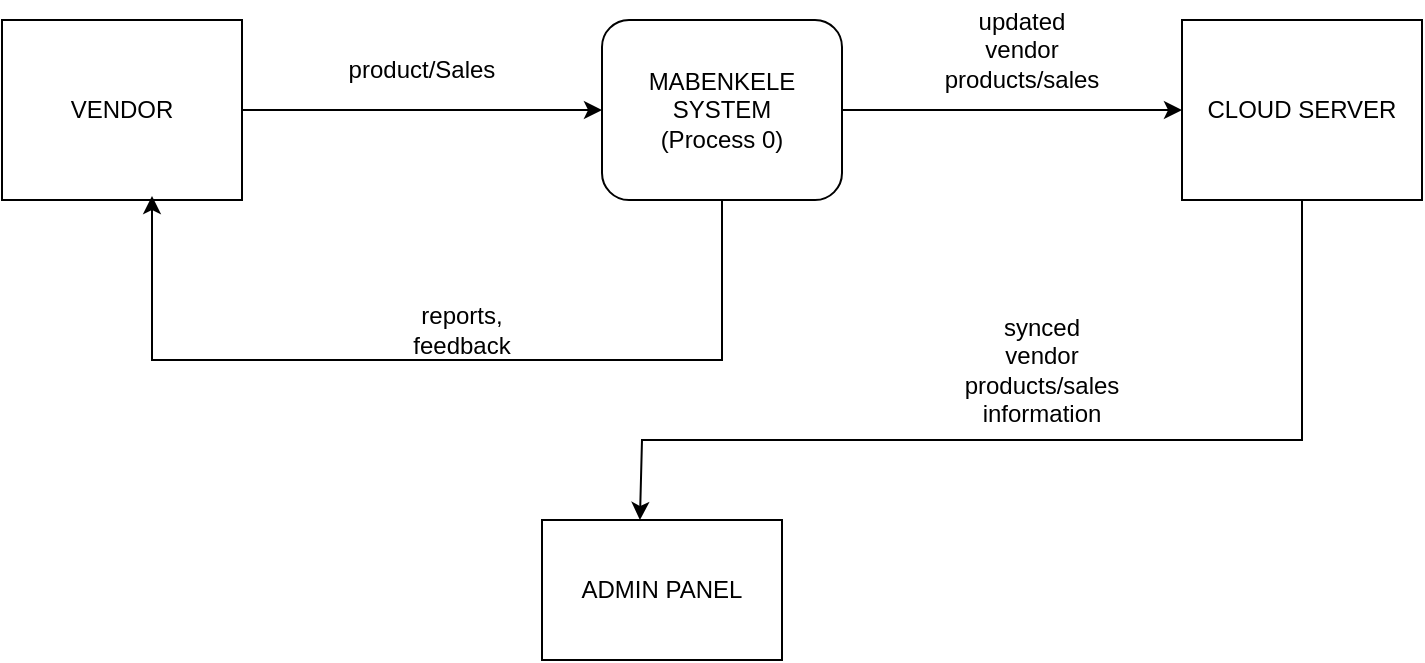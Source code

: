 <mxfile version="26.2.2">
  <diagram name="Page-1" id="q7ShiJGQbrmditJaLA6e">
    <mxGraphModel dx="1097" dy="521" grid="1" gridSize="10" guides="1" tooltips="1" connect="1" arrows="1" fold="1" page="1" pageScale="1" pageWidth="850" pageHeight="1100" math="0" shadow="0">
      <root>
        <mxCell id="0" />
        <mxCell id="1" parent="0" />
        <mxCell id="NV54QwJdPiiaCACP-lNe-1" value="MABENKELE SYSTEM&lt;div&gt;(Process 0)&lt;/div&gt;" style="rounded=1;whiteSpace=wrap;html=1;" vertex="1" parent="1">
          <mxGeometry x="380" y="100" width="120" height="90" as="geometry" />
        </mxCell>
        <mxCell id="NV54QwJdPiiaCACP-lNe-2" value="VENDOR" style="rounded=0;whiteSpace=wrap;html=1;" vertex="1" parent="1">
          <mxGeometry x="80" y="100" width="120" height="90" as="geometry" />
        </mxCell>
        <mxCell id="NV54QwJdPiiaCACP-lNe-3" value="CLOUD SERVER" style="rounded=0;whiteSpace=wrap;html=1;" vertex="1" parent="1">
          <mxGeometry x="670" y="100" width="120" height="90" as="geometry" />
        </mxCell>
        <mxCell id="NV54QwJdPiiaCACP-lNe-4" value="ADMIN PANEL" style="rounded=0;whiteSpace=wrap;html=1;" vertex="1" parent="1">
          <mxGeometry x="350" y="350" width="120" height="70" as="geometry" />
        </mxCell>
        <mxCell id="NV54QwJdPiiaCACP-lNe-5" value="" style="endArrow=classic;html=1;rounded=0;exitX=1;exitY=0.5;exitDx=0;exitDy=0;entryX=0;entryY=0.5;entryDx=0;entryDy=0;" edge="1" parent="1" source="NV54QwJdPiiaCACP-lNe-2" target="NV54QwJdPiiaCACP-lNe-1">
          <mxGeometry width="50" height="50" relative="1" as="geometry">
            <mxPoint x="220" y="150" as="sourcePoint" />
            <mxPoint x="370" y="130" as="targetPoint" />
          </mxGeometry>
        </mxCell>
        <mxCell id="NV54QwJdPiiaCACP-lNe-6" value="product/Sales" style="text;html=1;align=center;verticalAlign=middle;whiteSpace=wrap;rounded=0;" vertex="1" parent="1">
          <mxGeometry x="250" y="110" width="80" height="30" as="geometry" />
        </mxCell>
        <mxCell id="NV54QwJdPiiaCACP-lNe-7" value="" style="endArrow=classic;html=1;rounded=0;entryX=0;entryY=0.5;entryDx=0;entryDy=0;exitX=1;exitY=0.5;exitDx=0;exitDy=0;" edge="1" parent="1" source="NV54QwJdPiiaCACP-lNe-1" target="NV54QwJdPiiaCACP-lNe-3">
          <mxGeometry width="50" height="50" relative="1" as="geometry">
            <mxPoint x="510" y="140" as="sourcePoint" />
            <mxPoint x="560" y="90" as="targetPoint" />
          </mxGeometry>
        </mxCell>
        <mxCell id="NV54QwJdPiiaCACP-lNe-8" value="updated vendor products/sales" style="text;html=1;align=center;verticalAlign=middle;whiteSpace=wrap;rounded=0;" vertex="1" parent="1">
          <mxGeometry x="560" y="90" width="60" height="50" as="geometry" />
        </mxCell>
        <mxCell id="NV54QwJdPiiaCACP-lNe-10" value="" style="endArrow=classic;html=1;rounded=0;exitX=0.5;exitY=1;exitDx=0;exitDy=0;entryX=0.625;entryY=0.978;entryDx=0;entryDy=0;entryPerimeter=0;" edge="1" parent="1" source="NV54QwJdPiiaCACP-lNe-1" target="NV54QwJdPiiaCACP-lNe-2">
          <mxGeometry width="50" height="50" relative="1" as="geometry">
            <mxPoint x="350" y="290" as="sourcePoint" />
            <mxPoint x="160" y="240" as="targetPoint" />
            <Array as="points">
              <mxPoint x="440" y="270" />
              <mxPoint x="155" y="270" />
            </Array>
          </mxGeometry>
        </mxCell>
        <mxCell id="NV54QwJdPiiaCACP-lNe-11" value="reports, feedback" style="text;html=1;align=center;verticalAlign=middle;whiteSpace=wrap;rounded=0;" vertex="1" parent="1">
          <mxGeometry x="280" y="240" width="60" height="30" as="geometry" />
        </mxCell>
        <mxCell id="NV54QwJdPiiaCACP-lNe-12" value="" style="endArrow=classic;html=1;rounded=0;exitX=0.5;exitY=1;exitDx=0;exitDy=0;entryX=0.408;entryY=0;entryDx=0;entryDy=0;entryPerimeter=0;" edge="1" parent="1" source="NV54QwJdPiiaCACP-lNe-3" target="NV54QwJdPiiaCACP-lNe-4">
          <mxGeometry width="50" height="50" relative="1" as="geometry">
            <mxPoint x="680" y="310" as="sourcePoint" />
            <mxPoint x="400" y="300" as="targetPoint" />
            <Array as="points">
              <mxPoint x="730" y="310" />
              <mxPoint x="690" y="310" />
              <mxPoint x="560" y="310" />
              <mxPoint x="400" y="310" />
            </Array>
          </mxGeometry>
        </mxCell>
        <mxCell id="NV54QwJdPiiaCACP-lNe-13" value="synced vendor products/sales information" style="text;html=1;align=center;verticalAlign=middle;whiteSpace=wrap;rounded=0;" vertex="1" parent="1">
          <mxGeometry x="570" y="260" width="60" height="30" as="geometry" />
        </mxCell>
      </root>
    </mxGraphModel>
  </diagram>
</mxfile>
